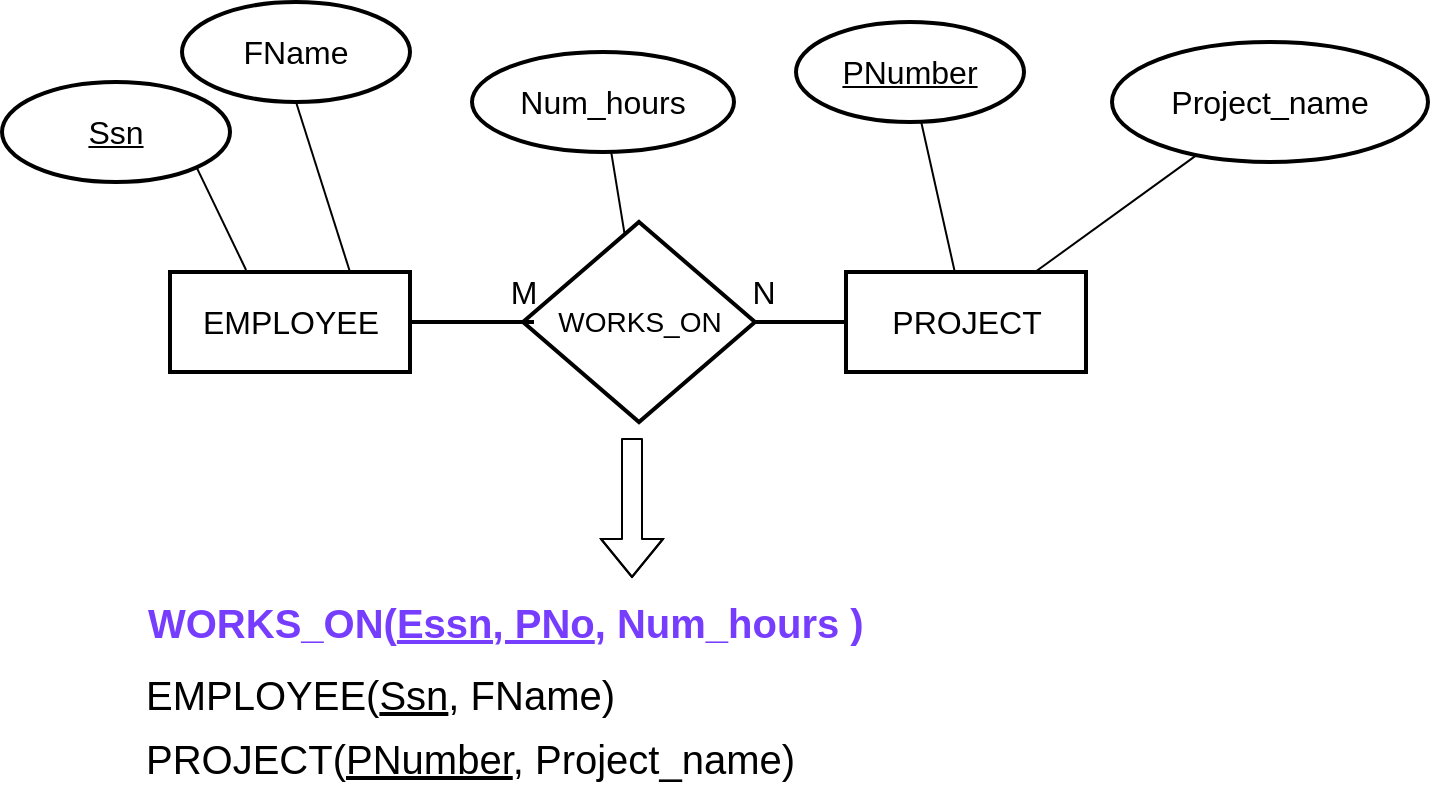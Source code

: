 <mxfile version="12.2.2" type="device" pages="1"><diagram id="xQ2Ufq9PnqMFeNz4wZim" name="Page-1"><mxGraphModel dx="932" dy="590" grid="1" gridSize="10" guides="1" tooltips="1" connect="1" arrows="1" fold="1" page="1" pageScale="1" pageWidth="827" pageHeight="1169" math="0" shadow="0"><root><mxCell id="0"/><mxCell id="1" parent="0"/><mxCell id="yVpLkVPkTYECUh8DkX4--90" value="EMPLOYEE" style="html=1;fillColor=none;fontSize=16;strokeWidth=2;" parent="1" vertex="1"><mxGeometry x="94" y="175" width="120" height="50" as="geometry"/></mxCell><mxCell id="yVpLkVPkTYECUh8DkX4--91" value="PROJECT" style="html=1;fillColor=none;fontSize=16;strokeWidth=2;" parent="1" vertex="1"><mxGeometry x="432" y="175" width="120" height="50" as="geometry"/></mxCell><mxCell id="yVpLkVPkTYECUh8DkX4--93" value="WORKS_ON" style="shape=rhombus;strokeWidth=2;fontSize=17;perimeter=rhombusPerimeter;whiteSpace=wrap;html=1;align=center;fontSize=14;fillColor=none;" parent="1" vertex="1"><mxGeometry x="270.5" y="150" width="116" height="100" as="geometry"/></mxCell><mxCell id="yVpLkVPkTYECUh8DkX4--94" value="" style="endArrow=none;html=1;exitX=1;exitY=0.5;exitDx=0;exitDy=0;endFill=0;strokeWidth=2;" parent="1" source="yVpLkVPkTYECUh8DkX4--90" edge="1"><mxGeometry width="50" height="50" relative="1" as="geometry"><mxPoint x="200.656" y="8.958" as="sourcePoint"/><mxPoint x="276" y="200" as="targetPoint"/></mxGeometry></mxCell><mxCell id="yVpLkVPkTYECUh8DkX4--95" value="" style="endArrow=none;html=1;entryX=0;entryY=0.5;entryDx=0;entryDy=0;endFill=0;strokeWidth=2;" parent="1" source="yVpLkVPkTYECUh8DkX4--93" target="yVpLkVPkTYECUh8DkX4--91" edge="1"><mxGeometry width="50" height="50" relative="1" as="geometry"><mxPoint x="380" y="200" as="sourcePoint"/><mxPoint x="286" y="210" as="targetPoint"/></mxGeometry></mxCell><mxCell id="yVpLkVPkTYECUh8DkX4--96" value="M" style="text;html=1;strokeColor=none;fillColor=none;align=center;verticalAlign=middle;whiteSpace=wrap;rounded=0;fontSize=16;" parent="1" vertex="1"><mxGeometry x="255.5" y="175" width="30" height="20" as="geometry"/></mxCell><mxCell id="yVpLkVPkTYECUh8DkX4--97" value="N" style="text;html=1;strokeColor=none;fillColor=none;align=center;verticalAlign=middle;whiteSpace=wrap;rounded=0;fontSize=16;" parent="1" vertex="1"><mxGeometry x="376" y="175" width="30" height="20" as="geometry"/></mxCell><mxCell id="yVpLkVPkTYECUh8DkX4--98" value="Num_hours" style="ellipse;whiteSpace=wrap;html=1;strokeWidth=2;fillColor=none;fontSize=16;" parent="1" vertex="1"><mxGeometry x="245" y="65" width="131" height="50" as="geometry"/></mxCell><mxCell id="PgpCpTxEGu4RVDJ2l71C-1" value="" style="shape=flexArrow;endArrow=classic;html=1;" parent="1" edge="1"><mxGeometry width="50" height="50" relative="1" as="geometry"><mxPoint x="325" y="258" as="sourcePoint"/><mxPoint x="325" y="328" as="targetPoint"/><Array as="points"><mxPoint x="325" y="268"/></Array></mxGeometry></mxCell><mxCell id="PgpCpTxEGu4RVDJ2l71C-2" value="EMPLOYEE(&lt;u&gt;Ssn&lt;/u&gt;, FName)" style="text;html=1;strokeColor=none;fillColor=none;align=left;verticalAlign=middle;whiteSpace=wrap;rounded=0;fontSize=20;" parent="1" vertex="1"><mxGeometry x="80" y="371" width="540" height="30" as="geometry"/></mxCell><mxCell id="PgpCpTxEGu4RVDJ2l71C-5" value="Ssn" style="ellipse;whiteSpace=wrap;html=1;strokeWidth=2;fillColor=none;fontSize=16;fontStyle=4" parent="1" vertex="1"><mxGeometry x="10" y="80" width="114" height="50" as="geometry"/></mxCell><mxCell id="PgpCpTxEGu4RVDJ2l71C-6" value="" style="endArrow=none;html=1;exitX=0.75;exitY=0;exitDx=0;exitDy=0;entryX=0.5;entryY=1;entryDx=0;entryDy=0;" parent="1" source="yVpLkVPkTYECUh8DkX4--90" target="PgpCpTxEGu4RVDJ2l71C-7" edge="1"><mxGeometry width="50" height="50" relative="1" as="geometry"><mxPoint x="149" y="175" as="sourcePoint"/><mxPoint x="199" y="125" as="targetPoint"/></mxGeometry></mxCell><mxCell id="PgpCpTxEGu4RVDJ2l71C-7" value="FName" style="ellipse;whiteSpace=wrap;html=1;strokeWidth=2;fillColor=none;fontSize=16;" parent="1" vertex="1"><mxGeometry x="100" y="40" width="114" height="50" as="geometry"/></mxCell><mxCell id="PgpCpTxEGu4RVDJ2l71C-8" value="" style="endArrow=none;html=1;exitX=0.317;exitY=-0.02;exitDx=0;exitDy=0;entryX=1;entryY=1;entryDx=0;entryDy=0;exitPerimeter=0;" parent="1" source="yVpLkVPkTYECUh8DkX4--90" target="PgpCpTxEGu4RVDJ2l71C-5" edge="1"><mxGeometry width="50" height="50" relative="1" as="geometry"><mxPoint x="200" y="185" as="sourcePoint"/><mxPoint x="222" y="130" as="targetPoint"/></mxGeometry></mxCell><mxCell id="PgpCpTxEGu4RVDJ2l71C-9" value="" style="endArrow=none;html=1;" parent="1" source="yVpLkVPkTYECUh8DkX4--93" target="yVpLkVPkTYECUh8DkX4--98" edge="1"><mxGeometry width="50" height="50" relative="1" as="geometry"><mxPoint x="148.04" y="184" as="sourcePoint"/><mxPoint x="107.305" y="132.678" as="targetPoint"/></mxGeometry></mxCell><mxCell id="PgpCpTxEGu4RVDJ2l71C-10" value="PNumber" style="ellipse;whiteSpace=wrap;html=1;strokeWidth=2;fillColor=none;fontSize=16;fontStyle=4" parent="1" vertex="1"><mxGeometry x="407" y="50" width="114" height="50" as="geometry"/></mxCell><mxCell id="PgpCpTxEGu4RVDJ2l71C-11" value="Project_name" style="ellipse;whiteSpace=wrap;html=1;strokeWidth=2;fillColor=none;fontSize=16;" parent="1" vertex="1"><mxGeometry x="565" y="60" width="158" height="60" as="geometry"/></mxCell><mxCell id="PgpCpTxEGu4RVDJ2l71C-12" value="" style="endArrow=none;html=1;" parent="1" source="yVpLkVPkTYECUh8DkX4--91" target="PgpCpTxEGu4RVDJ2l71C-11" edge="1"><mxGeometry width="50" height="50" relative="1" as="geometry"><mxPoint x="653" y="227.5" as="sourcePoint"/><mxPoint x="610" y="143" as="targetPoint"/></mxGeometry></mxCell><mxCell id="PgpCpTxEGu4RVDJ2l71C-13" value="" style="endArrow=none;html=1;" parent="1" source="yVpLkVPkTYECUh8DkX4--91" target="PgpCpTxEGu4RVDJ2l71C-10" edge="1"><mxGeometry width="50" height="50" relative="1" as="geometry"><mxPoint x="553.754" y="185" as="sourcePoint"/><mxPoint x="620" y="153" as="targetPoint"/></mxGeometry></mxCell><mxCell id="PgpCpTxEGu4RVDJ2l71C-16" value="&lt;font color=&quot;#773dff&quot; style=&quot;font-weight: bold&quot;&gt;WORKS_ON(&lt;u&gt;Essn, PNo&lt;/u&gt;, Num_hours )&amp;nbsp;&lt;/font&gt;" style="text;html=1;strokeColor=none;fillColor=none;align=left;verticalAlign=middle;whiteSpace=wrap;rounded=0;fontSize=20;" parent="1" vertex="1"><mxGeometry x="81" y="335" width="540" height="30" as="geometry"/></mxCell><mxCell id="PgpCpTxEGu4RVDJ2l71C-17" value="PROJECT(&lt;u&gt;PNumber&lt;/u&gt;, Project_name)" style="text;html=1;strokeColor=none;fillColor=none;align=left;verticalAlign=middle;whiteSpace=wrap;rounded=0;fontSize=20;" parent="1" vertex="1"><mxGeometry x="80" y="403" width="540" height="30" as="geometry"/></mxCell></root></mxGraphModel></diagram></mxfile>